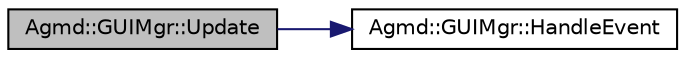 digraph "Agmd::GUIMgr::Update"
{
  edge [fontname="Helvetica",fontsize="10",labelfontname="Helvetica",labelfontsize="10"];
  node [fontname="Helvetica",fontsize="10",shape=record];
  rankdir="LR";
  Node1 [label="Agmd::GUIMgr::Update",height=0.2,width=0.4,color="black", fillcolor="grey75", style="filled" fontcolor="black"];
  Node1 -> Node2 [color="midnightblue",fontsize="10",style="solid",fontname="Helvetica"];
  Node2 [label="Agmd::GUIMgr::HandleEvent",height=0.2,width=0.4,color="black", fillcolor="white", style="filled",URL="$class_agmd_1_1_g_u_i_mgr.html#a8f948c70716f83bbf220dc2988813cc8"];
}
